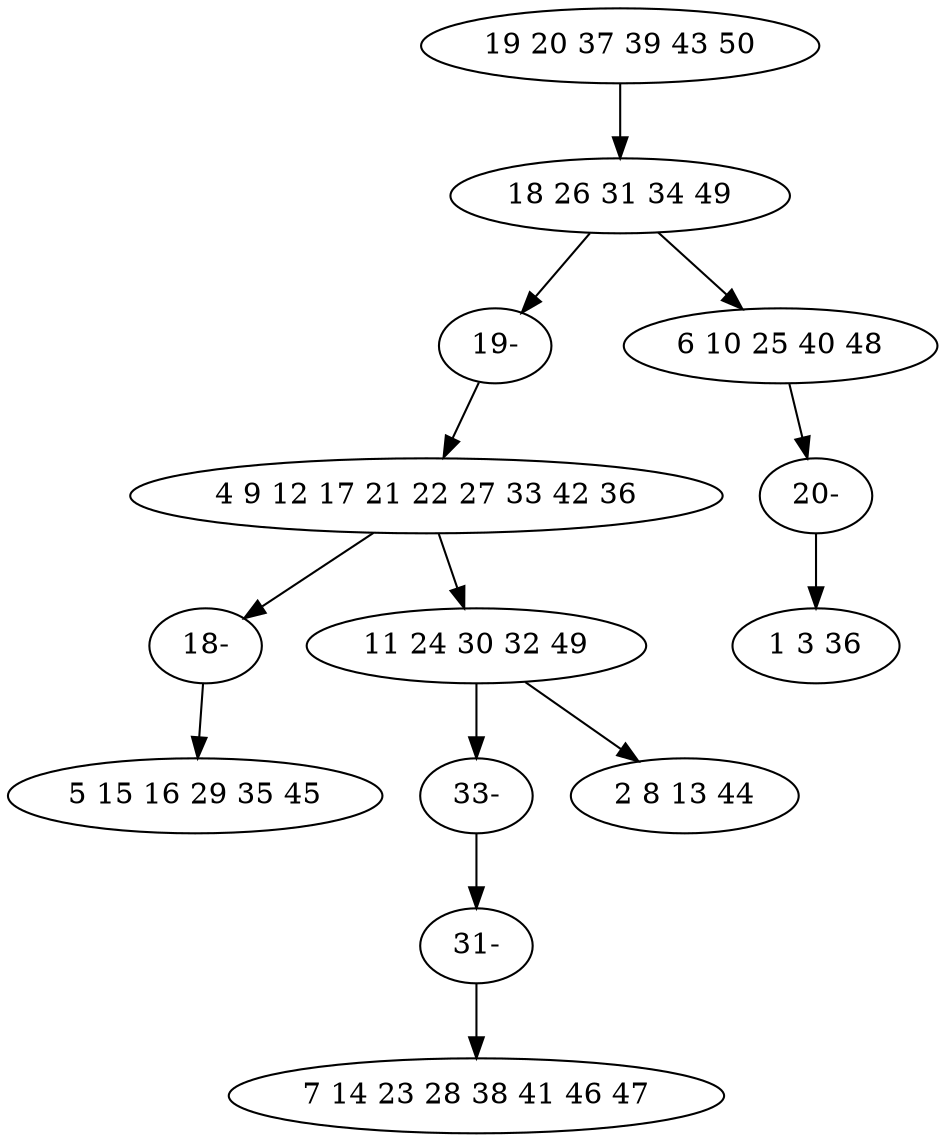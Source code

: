 digraph true_tree {
	"0" -> "1"
	"1" -> "11"
	"1" -> "3"
	"2" -> "13"
	"2" -> "5"
	"5" -> "9"
	"5" -> "7"
	"3" -> "10"
	"9" -> "12"
	"10" -> "8"
	"11" -> "2"
	"12" -> "6"
	"13" -> "4"
	"0" [label="19 20 37 39 43 50"];
	"1" [label="18 26 31 34 49"];
	"2" [label="4 9 12 17 21 22 27 33 42 36"];
	"3" [label="6 10 25 40 48"];
	"4" [label="5 15 16 29 35 45"];
	"5" [label="11 24 30 32 49"];
	"6" [label="7 14 23 28 38 41 46 47"];
	"7" [label="2 8 13 44"];
	"8" [label="1 3 36"];
	"9" [label="33-"];
	"10" [label="20-"];
	"11" [label="19-"];
	"12" [label="31-"];
	"13" [label="18-"];
}
